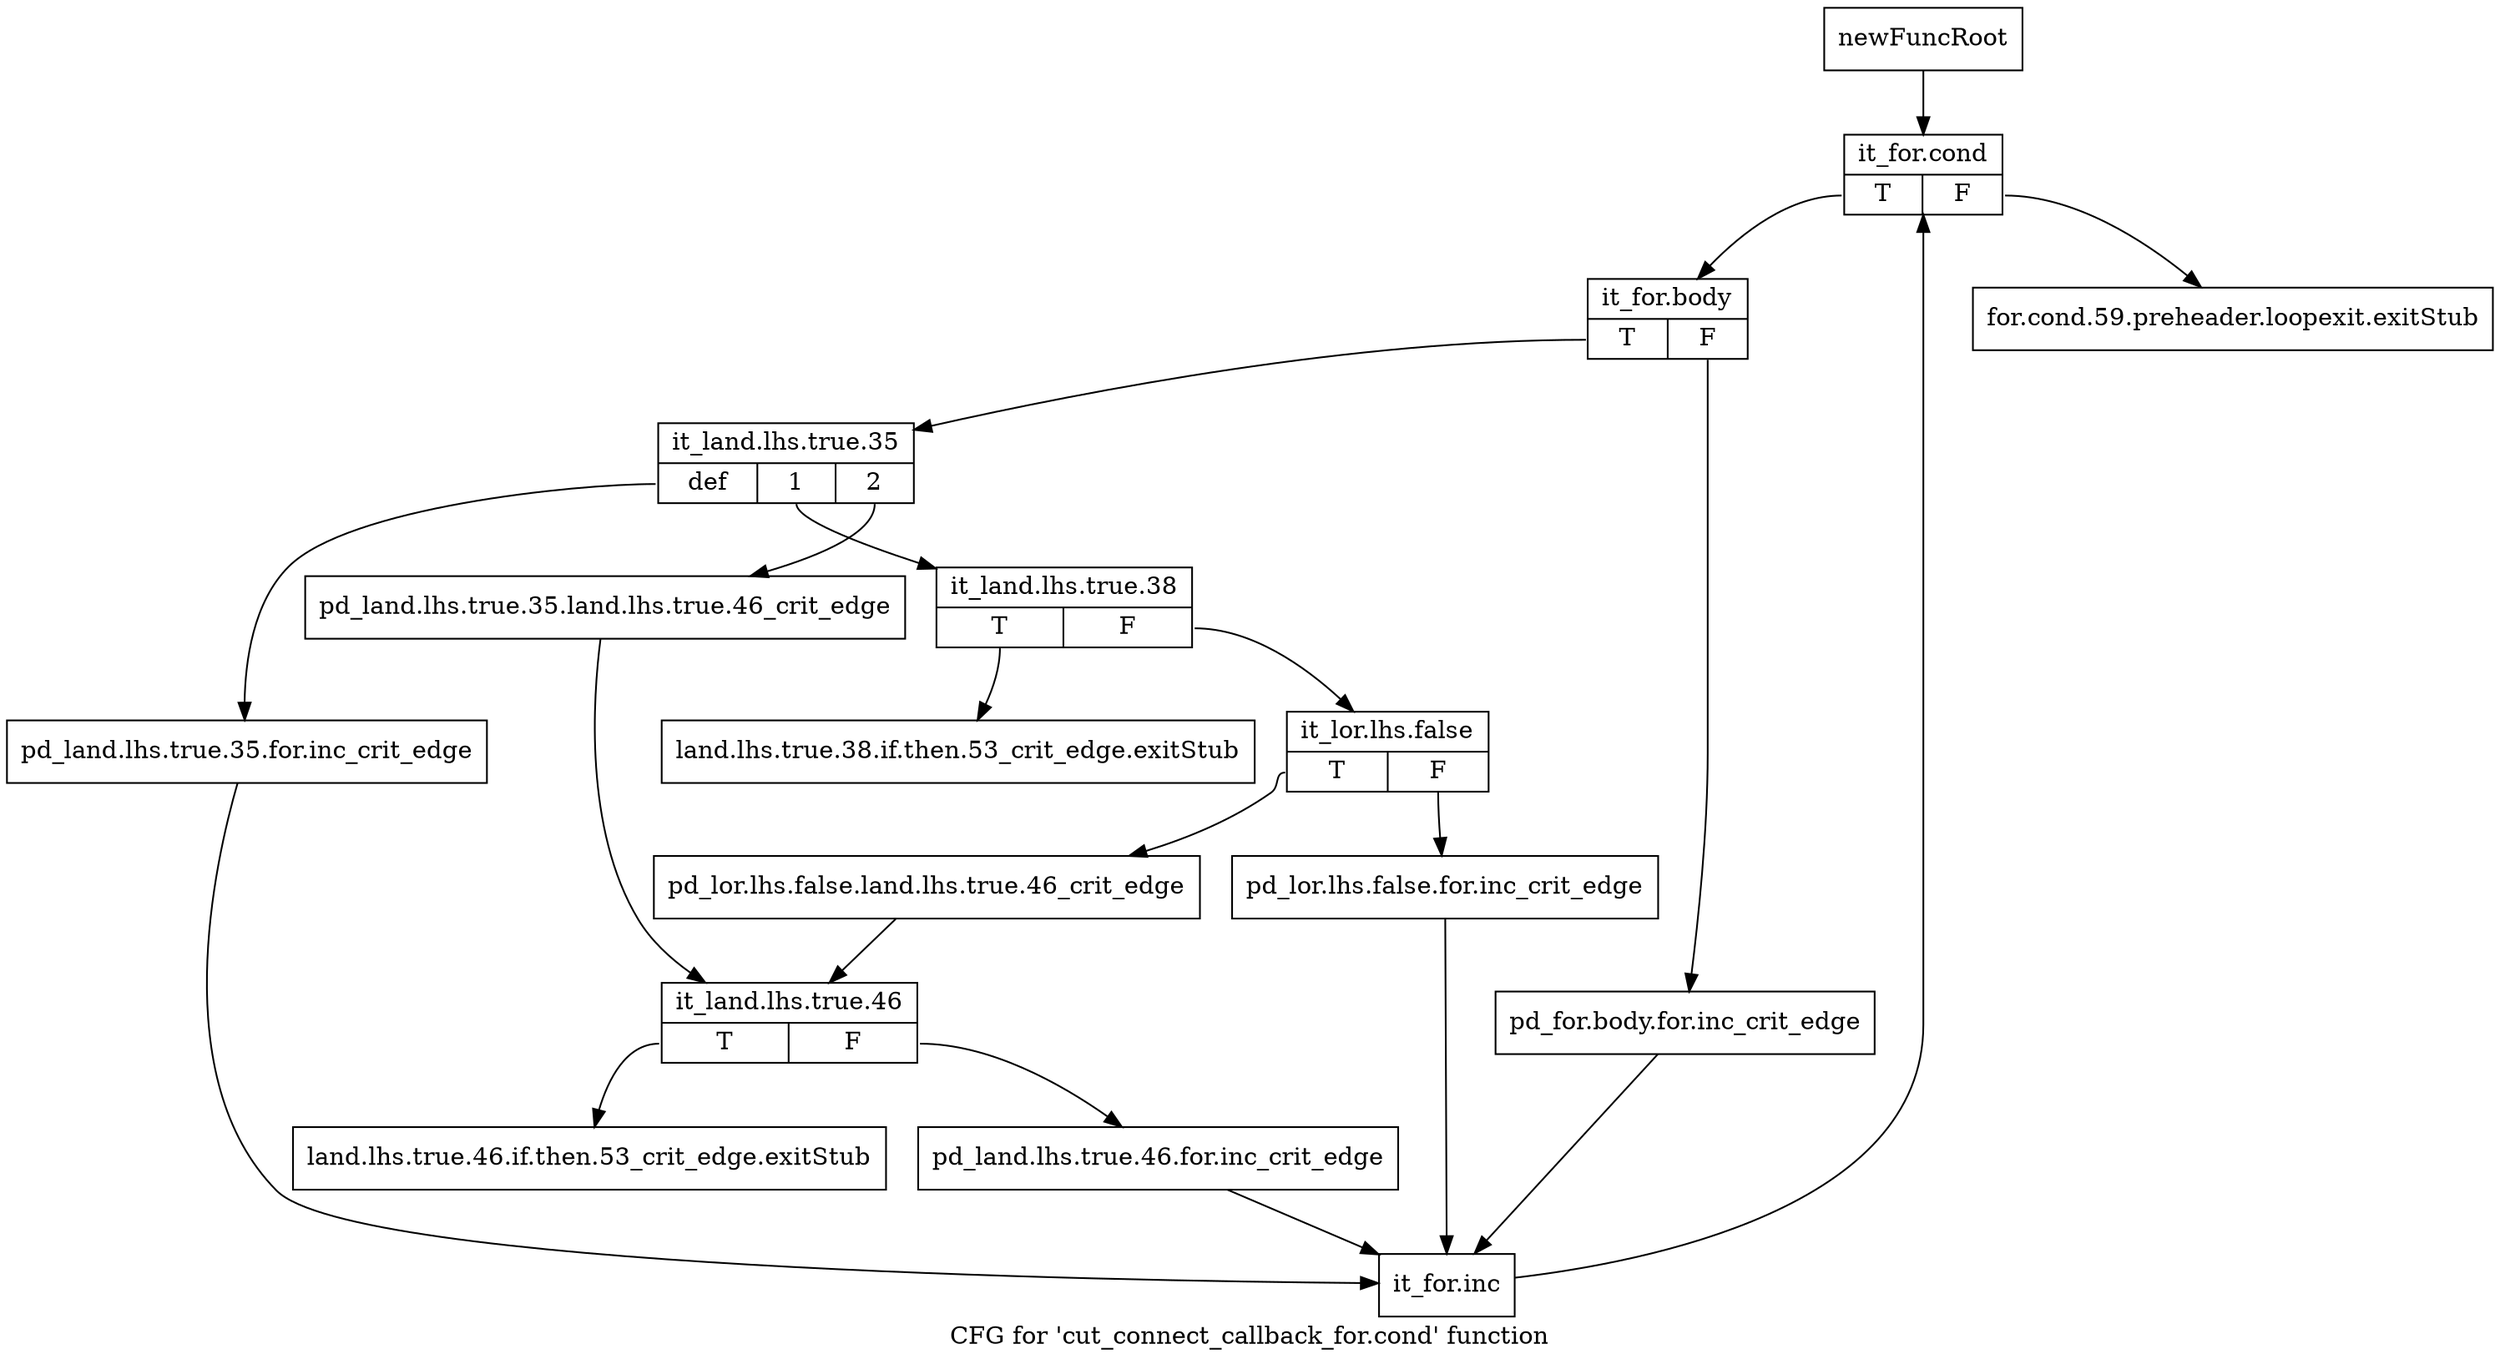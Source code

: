 digraph "CFG for 'cut_connect_callback_for.cond' function" {
	label="CFG for 'cut_connect_callback_for.cond' function";

	Node0x4864db0 [shape=record,label="{newFuncRoot}"];
	Node0x4864db0 -> Node0x4864ef0;
	Node0x4864e00 [shape=record,label="{for.cond.59.preheader.loopexit.exitStub}"];
	Node0x4864e50 [shape=record,label="{land.lhs.true.38.if.then.53_crit_edge.exitStub}"];
	Node0x4864ea0 [shape=record,label="{land.lhs.true.46.if.then.53_crit_edge.exitStub}"];
	Node0x4864ef0 [shape=record,label="{it_for.cond|{<s0>T|<s1>F}}"];
	Node0x4864ef0:s0 -> Node0x4864f40;
	Node0x4864ef0:s1 -> Node0x4864e00;
	Node0x4864f40 [shape=record,label="{it_for.body|{<s0>T|<s1>F}}"];
	Node0x4864f40:s0 -> Node0x4864fe0;
	Node0x4864f40:s1 -> Node0x4864f90;
	Node0x4864f90 [shape=record,label="{pd_for.body.for.inc_crit_edge}"];
	Node0x4864f90 -> Node0x48652b0;
	Node0x4864fe0 [shape=record,label="{it_land.lhs.true.35|{<s0>def|<s1>1|<s2>2}}"];
	Node0x4864fe0:s0 -> Node0x4865260;
	Node0x4864fe0:s1 -> Node0x4865080;
	Node0x4864fe0:s2 -> Node0x4865030;
	Node0x4865030 [shape=record,label="{pd_land.lhs.true.35.land.lhs.true.46_crit_edge}"];
	Node0x4865030 -> Node0x48651c0;
	Node0x4865080 [shape=record,label="{it_land.lhs.true.38|{<s0>T|<s1>F}}"];
	Node0x4865080:s0 -> Node0x4864e50;
	Node0x4865080:s1 -> Node0x48650d0;
	Node0x48650d0 [shape=record,label="{it_lor.lhs.false|{<s0>T|<s1>F}}"];
	Node0x48650d0:s0 -> Node0x4865170;
	Node0x48650d0:s1 -> Node0x4865120;
	Node0x4865120 [shape=record,label="{pd_lor.lhs.false.for.inc_crit_edge}"];
	Node0x4865120 -> Node0x48652b0;
	Node0x4865170 [shape=record,label="{pd_lor.lhs.false.land.lhs.true.46_crit_edge}"];
	Node0x4865170 -> Node0x48651c0;
	Node0x48651c0 [shape=record,label="{it_land.lhs.true.46|{<s0>T|<s1>F}}"];
	Node0x48651c0:s0 -> Node0x4864ea0;
	Node0x48651c0:s1 -> Node0x4865210;
	Node0x4865210 [shape=record,label="{pd_land.lhs.true.46.for.inc_crit_edge}"];
	Node0x4865210 -> Node0x48652b0;
	Node0x4865260 [shape=record,label="{pd_land.lhs.true.35.for.inc_crit_edge}"];
	Node0x4865260 -> Node0x48652b0;
	Node0x48652b0 [shape=record,label="{it_for.inc}"];
	Node0x48652b0 -> Node0x4864ef0;
}
